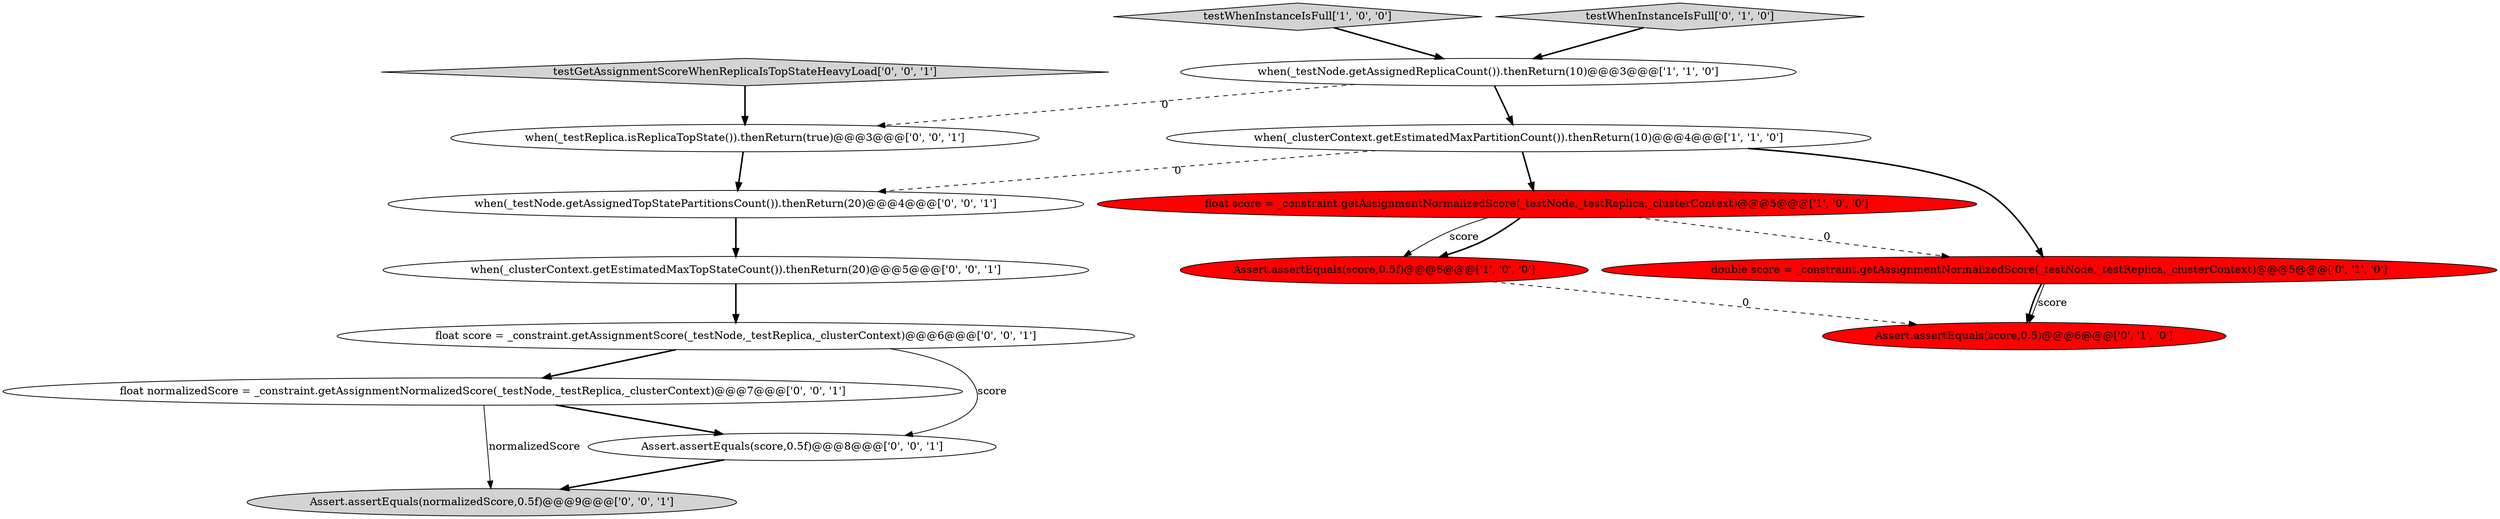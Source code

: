 digraph {
9 [style = filled, label = "testGetAssignmentScoreWhenReplicaIsTopStateHeavyLoad['0', '0', '1']", fillcolor = lightgray, shape = diamond image = "AAA0AAABBB3BBB"];
1 [style = filled, label = "testWhenInstanceIsFull['1', '0', '0']", fillcolor = lightgray, shape = diamond image = "AAA0AAABBB1BBB"];
11 [style = filled, label = "float normalizedScore = _constraint.getAssignmentNormalizedScore(_testNode,_testReplica,_clusterContext)@@@7@@@['0', '0', '1']", fillcolor = white, shape = ellipse image = "AAA0AAABBB3BBB"];
4 [style = filled, label = "Assert.assertEquals(score,0.5f)@@@6@@@['1', '0', '0']", fillcolor = red, shape = ellipse image = "AAA1AAABBB1BBB"];
10 [style = filled, label = "when(_testReplica.isReplicaTopState()).thenReturn(true)@@@3@@@['0', '0', '1']", fillcolor = white, shape = ellipse image = "AAA0AAABBB3BBB"];
15 [style = filled, label = "Assert.assertEquals(score,0.5f)@@@8@@@['0', '0', '1']", fillcolor = white, shape = ellipse image = "AAA0AAABBB3BBB"];
7 [style = filled, label = "double score = _constraint.getAssignmentNormalizedScore(_testNode,_testReplica,_clusterContext)@@@5@@@['0', '1', '0']", fillcolor = red, shape = ellipse image = "AAA1AAABBB2BBB"];
2 [style = filled, label = "when(_clusterContext.getEstimatedMaxPartitionCount()).thenReturn(10)@@@4@@@['1', '1', '0']", fillcolor = white, shape = ellipse image = "AAA0AAABBB1BBB"];
5 [style = filled, label = "testWhenInstanceIsFull['0', '1', '0']", fillcolor = lightgray, shape = diamond image = "AAA0AAABBB2BBB"];
3 [style = filled, label = "when(_testNode.getAssignedReplicaCount()).thenReturn(10)@@@3@@@['1', '1', '0']", fillcolor = white, shape = ellipse image = "AAA0AAABBB1BBB"];
13 [style = filled, label = "float score = _constraint.getAssignmentScore(_testNode,_testReplica,_clusterContext)@@@6@@@['0', '0', '1']", fillcolor = white, shape = ellipse image = "AAA0AAABBB3BBB"];
14 [style = filled, label = "when(_clusterContext.getEstimatedMaxTopStateCount()).thenReturn(20)@@@5@@@['0', '0', '1']", fillcolor = white, shape = ellipse image = "AAA0AAABBB3BBB"];
0 [style = filled, label = "float score = _constraint.getAssignmentNormalizedScore(_testNode,_testReplica,_clusterContext)@@@5@@@['1', '0', '0']", fillcolor = red, shape = ellipse image = "AAA1AAABBB1BBB"];
8 [style = filled, label = "when(_testNode.getAssignedTopStatePartitionsCount()).thenReturn(20)@@@4@@@['0', '0', '1']", fillcolor = white, shape = ellipse image = "AAA0AAABBB3BBB"];
6 [style = filled, label = "Assert.assertEquals(score,0.5)@@@6@@@['0', '1', '0']", fillcolor = red, shape = ellipse image = "AAA1AAABBB2BBB"];
12 [style = filled, label = "Assert.assertEquals(normalizedScore,0.5f)@@@9@@@['0', '0', '1']", fillcolor = lightgray, shape = ellipse image = "AAA0AAABBB3BBB"];
7->6 [style = solid, label="score"];
5->3 [style = bold, label=""];
1->3 [style = bold, label=""];
11->12 [style = solid, label="normalizedScore"];
8->14 [style = bold, label=""];
0->4 [style = solid, label="score"];
9->10 [style = bold, label=""];
4->6 [style = dashed, label="0"];
2->8 [style = dashed, label="0"];
13->11 [style = bold, label=""];
11->15 [style = bold, label=""];
2->0 [style = bold, label=""];
3->2 [style = bold, label=""];
10->8 [style = bold, label=""];
13->15 [style = solid, label="score"];
0->4 [style = bold, label=""];
7->6 [style = bold, label=""];
15->12 [style = bold, label=""];
3->10 [style = dashed, label="0"];
2->7 [style = bold, label=""];
14->13 [style = bold, label=""];
0->7 [style = dashed, label="0"];
}
